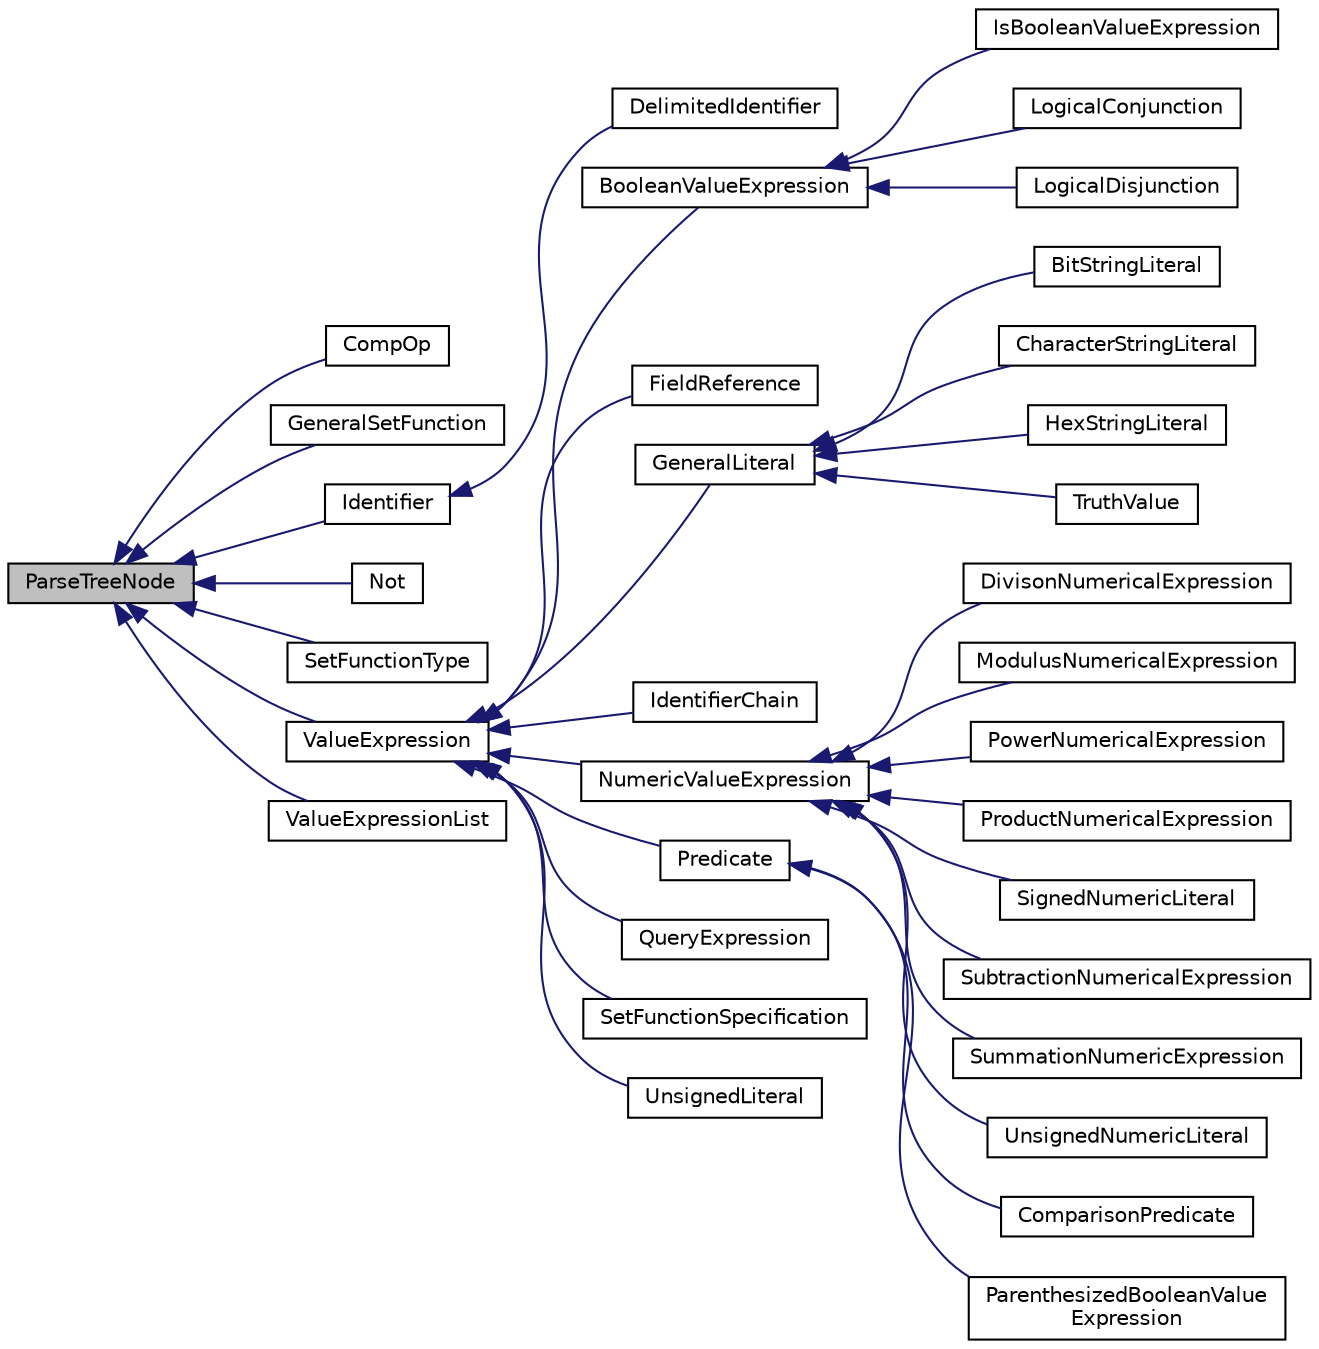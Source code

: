 digraph "ParseTreeNode"
{
  edge [fontname="Helvetica",fontsize="10",labelfontname="Helvetica",labelfontsize="10"];
  node [fontname="Helvetica",fontsize="10",shape=record];
  rankdir="LR";
  Node0 [label="ParseTreeNode",height=0.2,width=0.4,color="black", fillcolor="grey75", style="filled", fontcolor="black"];
  Node0 -> Node1 [dir="back",color="midnightblue",fontsize="10",style="solid",fontname="Helvetica"];
  Node1 [label="CompOp",height=0.2,width=0.4,color="black", fillcolor="white", style="filled",URL="$classCompOp.html"];
  Node0 -> Node2 [dir="back",color="midnightblue",fontsize="10",style="solid",fontname="Helvetica"];
  Node2 [label="GeneralSetFunction",height=0.2,width=0.4,color="black", fillcolor="white", style="filled",URL="$classGeneralSetFunction.html"];
  Node0 -> Node3 [dir="back",color="midnightblue",fontsize="10",style="solid",fontname="Helvetica"];
  Node3 [label="Identifier",height=0.2,width=0.4,color="black", fillcolor="white", style="filled",URL="$classIdentifier.html"];
  Node3 -> Node4 [dir="back",color="midnightblue",fontsize="10",style="solid",fontname="Helvetica"];
  Node4 [label="DelimitedIdentifier",height=0.2,width=0.4,color="black", fillcolor="white", style="filled",URL="$classDelimitedIdentifier.html"];
  Node0 -> Node5 [dir="back",color="midnightblue",fontsize="10",style="solid",fontname="Helvetica"];
  Node5 [label="Not",height=0.2,width=0.4,color="black", fillcolor="white", style="filled",URL="$classNot.html"];
  Node0 -> Node6 [dir="back",color="midnightblue",fontsize="10",style="solid",fontname="Helvetica"];
  Node6 [label="SetFunctionType",height=0.2,width=0.4,color="black", fillcolor="white", style="filled",URL="$classSetFunctionType.html"];
  Node0 -> Node7 [dir="back",color="midnightblue",fontsize="10",style="solid",fontname="Helvetica"];
  Node7 [label="ValueExpression",height=0.2,width=0.4,color="black", fillcolor="white", style="filled",URL="$classValueExpression.html"];
  Node7 -> Node8 [dir="back",color="midnightblue",fontsize="10",style="solid",fontname="Helvetica"];
  Node8 [label="BooleanValueExpression",height=0.2,width=0.4,color="black", fillcolor="white", style="filled",URL="$classBooleanValueExpression.html"];
  Node8 -> Node9 [dir="back",color="midnightblue",fontsize="10",style="solid",fontname="Helvetica"];
  Node9 [label="IsBooleanValueExpression",height=0.2,width=0.4,color="black", fillcolor="white", style="filled",URL="$classIsBooleanValueExpression.html"];
  Node8 -> Node10 [dir="back",color="midnightblue",fontsize="10",style="solid",fontname="Helvetica"];
  Node10 [label="LogicalConjunction",height=0.2,width=0.4,color="black", fillcolor="white", style="filled",URL="$classLogicalConjunction.html"];
  Node8 -> Node11 [dir="back",color="midnightblue",fontsize="10",style="solid",fontname="Helvetica"];
  Node11 [label="LogicalDisjunction",height=0.2,width=0.4,color="black", fillcolor="white", style="filled",URL="$classLogicalDisjunction.html"];
  Node7 -> Node12 [dir="back",color="midnightblue",fontsize="10",style="solid",fontname="Helvetica"];
  Node12 [label="FieldReference",height=0.2,width=0.4,color="black", fillcolor="white", style="filled",URL="$classFieldReference.html"];
  Node7 -> Node13 [dir="back",color="midnightblue",fontsize="10",style="solid",fontname="Helvetica"];
  Node13 [label="GeneralLiteral",height=0.2,width=0.4,color="black", fillcolor="white", style="filled",URL="$classGeneralLiteral.html"];
  Node13 -> Node14 [dir="back",color="midnightblue",fontsize="10",style="solid",fontname="Helvetica"];
  Node14 [label="BitStringLiteral",height=0.2,width=0.4,color="black", fillcolor="white", style="filled",URL="$classBitStringLiteral.html"];
  Node13 -> Node15 [dir="back",color="midnightblue",fontsize="10",style="solid",fontname="Helvetica"];
  Node15 [label="CharacterStringLiteral",height=0.2,width=0.4,color="black", fillcolor="white", style="filled",URL="$classCharacterStringLiteral.html"];
  Node13 -> Node16 [dir="back",color="midnightblue",fontsize="10",style="solid",fontname="Helvetica"];
  Node16 [label="HexStringLiteral",height=0.2,width=0.4,color="black", fillcolor="white", style="filled",URL="$classHexStringLiteral.html"];
  Node13 -> Node17 [dir="back",color="midnightblue",fontsize="10",style="solid",fontname="Helvetica"];
  Node17 [label="TruthValue",height=0.2,width=0.4,color="black", fillcolor="white", style="filled",URL="$classTruthValue.html"];
  Node7 -> Node18 [dir="back",color="midnightblue",fontsize="10",style="solid",fontname="Helvetica"];
  Node18 [label="IdentifierChain",height=0.2,width=0.4,color="black", fillcolor="white", style="filled",URL="$classIdentifierChain.html"];
  Node7 -> Node19 [dir="back",color="midnightblue",fontsize="10",style="solid",fontname="Helvetica"];
  Node19 [label="NumericValueExpression",height=0.2,width=0.4,color="black", fillcolor="white", style="filled",URL="$classNumericValueExpression.html"];
  Node19 -> Node20 [dir="back",color="midnightblue",fontsize="10",style="solid",fontname="Helvetica"];
  Node20 [label="DivisonNumericalExpression",height=0.2,width=0.4,color="black", fillcolor="white", style="filled",URL="$classDivisonNumericalExpression.html"];
  Node19 -> Node21 [dir="back",color="midnightblue",fontsize="10",style="solid",fontname="Helvetica"];
  Node21 [label="ModulusNumericalExpression",height=0.2,width=0.4,color="black", fillcolor="white", style="filled",URL="$classModulusNumericalExpression.html"];
  Node19 -> Node22 [dir="back",color="midnightblue",fontsize="10",style="solid",fontname="Helvetica"];
  Node22 [label="PowerNumericalExpression",height=0.2,width=0.4,color="black", fillcolor="white", style="filled",URL="$classPowerNumericalExpression.html"];
  Node19 -> Node23 [dir="back",color="midnightblue",fontsize="10",style="solid",fontname="Helvetica"];
  Node23 [label="ProductNumericalExpression",height=0.2,width=0.4,color="black", fillcolor="white", style="filled",URL="$classProductNumericalExpression.html"];
  Node19 -> Node24 [dir="back",color="midnightblue",fontsize="10",style="solid",fontname="Helvetica"];
  Node24 [label="SignedNumericLiteral",height=0.2,width=0.4,color="black", fillcolor="white", style="filled",URL="$classSignedNumericLiteral.html"];
  Node19 -> Node25 [dir="back",color="midnightblue",fontsize="10",style="solid",fontname="Helvetica"];
  Node25 [label="SubtractionNumericalExpression",height=0.2,width=0.4,color="black", fillcolor="white", style="filled",URL="$classSubtractionNumericalExpression.html"];
  Node19 -> Node26 [dir="back",color="midnightblue",fontsize="10",style="solid",fontname="Helvetica"];
  Node26 [label="SummationNumericExpression",height=0.2,width=0.4,color="black", fillcolor="white", style="filled",URL="$classSummationNumericExpression.html"];
  Node19 -> Node27 [dir="back",color="midnightblue",fontsize="10",style="solid",fontname="Helvetica"];
  Node27 [label="UnsignedNumericLiteral",height=0.2,width=0.4,color="black", fillcolor="white", style="filled",URL="$classUnsignedNumericLiteral.html"];
  Node7 -> Node28 [dir="back",color="midnightblue",fontsize="10",style="solid",fontname="Helvetica"];
  Node28 [label="Predicate",height=0.2,width=0.4,color="black", fillcolor="white", style="filled",URL="$classPredicate.html"];
  Node28 -> Node29 [dir="back",color="midnightblue",fontsize="10",style="solid",fontname="Helvetica"];
  Node29 [label="ComparisonPredicate",height=0.2,width=0.4,color="black", fillcolor="white", style="filled",URL="$classComparisonPredicate.html"];
  Node28 -> Node30 [dir="back",color="midnightblue",fontsize="10",style="solid",fontname="Helvetica"];
  Node30 [label="ParenthesizedBooleanValue\lExpression",height=0.2,width=0.4,color="black", fillcolor="white", style="filled",URL="$classParenthesizedBooleanValueExpression.html"];
  Node7 -> Node31 [dir="back",color="midnightblue",fontsize="10",style="solid",fontname="Helvetica"];
  Node31 [label="QueryExpression",height=0.2,width=0.4,color="black", fillcolor="white", style="filled",URL="$classQueryExpression.html"];
  Node7 -> Node32 [dir="back",color="midnightblue",fontsize="10",style="solid",fontname="Helvetica"];
  Node32 [label="SetFunctionSpecification",height=0.2,width=0.4,color="black", fillcolor="white", style="filled",URL="$classSetFunctionSpecification.html"];
  Node7 -> Node33 [dir="back",color="midnightblue",fontsize="10",style="solid",fontname="Helvetica"];
  Node33 [label="UnsignedLiteral",height=0.2,width=0.4,color="black", fillcolor="white", style="filled",URL="$classUnsignedLiteral.html"];
  Node0 -> Node34 [dir="back",color="midnightblue",fontsize="10",style="solid",fontname="Helvetica"];
  Node34 [label="ValueExpressionList",height=0.2,width=0.4,color="black", fillcolor="white", style="filled",URL="$classValueExpressionList.html"];
}
